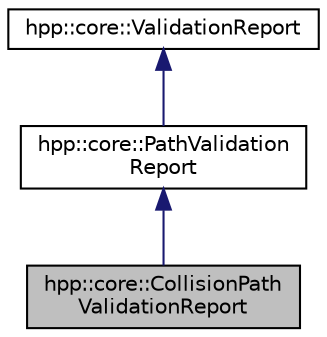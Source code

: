digraph "hpp::core::CollisionPathValidationReport"
{
  edge [fontname="Helvetica",fontsize="10",labelfontname="Helvetica",labelfontsize="10"];
  node [fontname="Helvetica",fontsize="10",shape=record];
  Node1 [label="hpp::core::CollisionPath\lValidationReport",height=0.2,width=0.4,color="black", fillcolor="grey75", style="filled" fontcolor="black"];
  Node2 -> Node1 [dir="back",color="midnightblue",fontsize="10",style="solid",fontname="Helvetica"];
  Node2 [label="hpp::core::PathValidation\lReport",height=0.2,width=0.4,color="black", fillcolor="white", style="filled",URL="$a00041.html",tooltip="Abstraction of path validation report. "];
  Node3 -> Node2 [dir="back",color="midnightblue",fontsize="10",style="solid",fontname="Helvetica"];
  Node3 [label="hpp::core::ValidationReport",height=0.2,width=0.4,color="black", fillcolor="white", style="filled",URL="$a00053.html",tooltip="Abstraction of validation report for paths and configurations. "];
}
